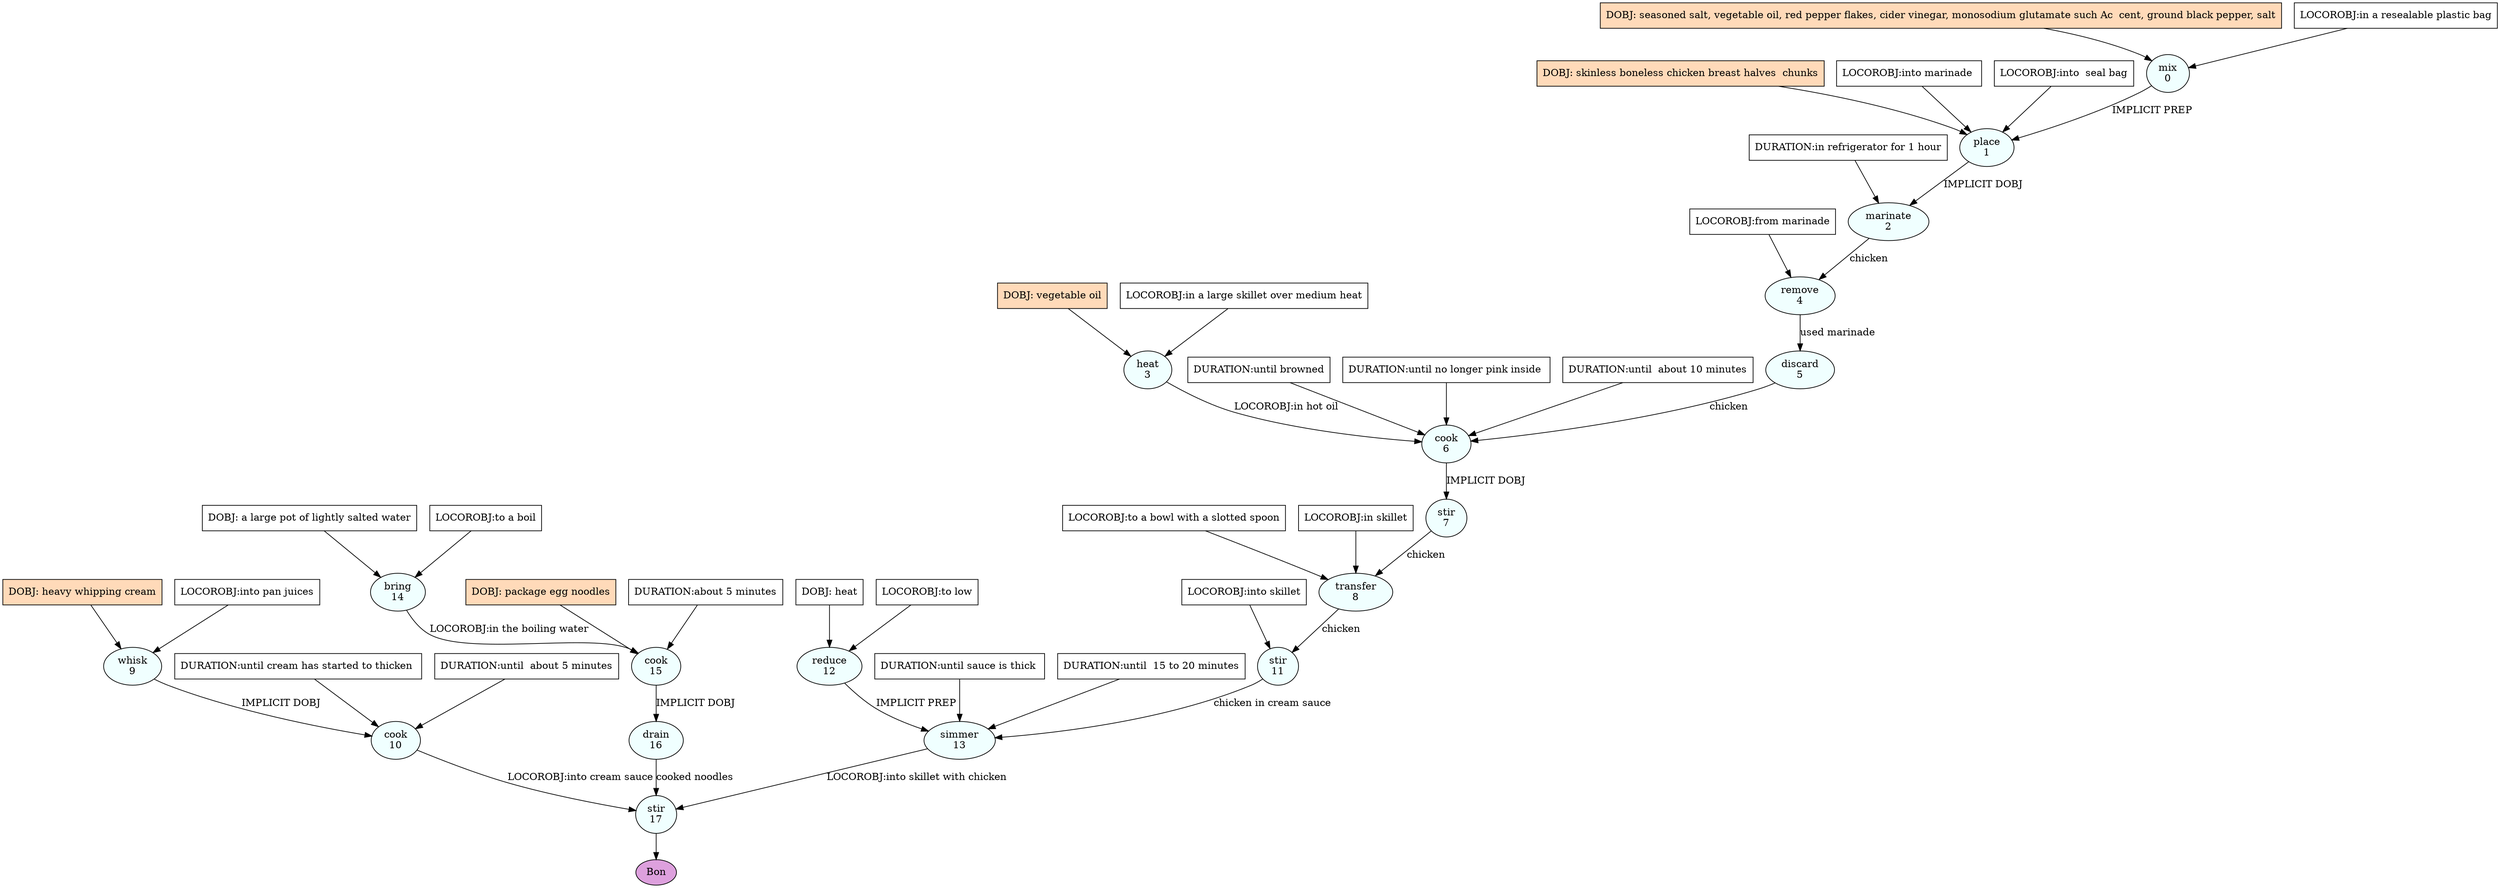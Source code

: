 digraph recipe {
E0[label="mix
0", shape=oval, style=filled, fillcolor=azure]
E1[label="place
1", shape=oval, style=filled, fillcolor=azure]
E2[label="marinate
2", shape=oval, style=filled, fillcolor=azure]
E3[label="heat
3", shape=oval, style=filled, fillcolor=azure]
E4[label="remove
4", shape=oval, style=filled, fillcolor=azure]
E5[label="discard
5", shape=oval, style=filled, fillcolor=azure]
E6[label="cook
6", shape=oval, style=filled, fillcolor=azure]
E7[label="stir
7", shape=oval, style=filled, fillcolor=azure]
E8[label="transfer
8", shape=oval, style=filled, fillcolor=azure]
E9[label="whisk
9", shape=oval, style=filled, fillcolor=azure]
E10[label="cook
10", shape=oval, style=filled, fillcolor=azure]
E11[label="stir
11", shape=oval, style=filled, fillcolor=azure]
E12[label="reduce
12", shape=oval, style=filled, fillcolor=azure]
E13[label="simmer
13", shape=oval, style=filled, fillcolor=azure]
E14[label="bring
14", shape=oval, style=filled, fillcolor=azure]
E15[label="cook
15", shape=oval, style=filled, fillcolor=azure]
E16[label="drain
16", shape=oval, style=filled, fillcolor=azure]
E17[label="stir
17", shape=oval, style=filled, fillcolor=azure]
D9[label="DOBJ: heavy whipping cream", shape=box, style=filled, fillcolor=peachpuff]
D9 -> E9
P9_0[label="LOCOROBJ:into pan juices", shape=box, style=filled, fillcolor=white]
P9_0 -> E9
D0[label="DOBJ: seasoned salt, vegetable oil, red pepper flakes, cider vinegar, monosodium glutamate such Ac  cent, ground black pepper, salt", shape=box, style=filled, fillcolor=peachpuff]
D0 -> E0
P0_0[label="LOCOROBJ:in a resealable plastic bag", shape=box, style=filled, fillcolor=white]
P0_0 -> E0
D3[label="DOBJ: vegetable oil", shape=box, style=filled, fillcolor=peachpuff]
D3 -> E3
P3_0[label="LOCOROBJ:in a large skillet over medium heat", shape=box, style=filled, fillcolor=white]
P3_0 -> E3
D14[label="DOBJ: a large pot of lightly salted water", shape=box, style=filled, fillcolor=white]
D14 -> E14
P14_0[label="LOCOROBJ:to a boil", shape=box, style=filled, fillcolor=white]
P14_0 -> E14
D12[label="DOBJ: heat", shape=box, style=filled, fillcolor=white]
D12 -> E12
P12_0[label="LOCOROBJ:to low", shape=box, style=filled, fillcolor=white]
P12_0 -> E12
D1_ing[label="DOBJ: skinless boneless chicken breast halves  chunks", shape=box, style=filled, fillcolor=peachpuff]
D1_ing -> E1
E0 -> E1 [label="IMPLICIT PREP"]
P1_1_0[label="LOCOROBJ:into marinade ", shape=box, style=filled, fillcolor=white]
P1_1_0 -> E1
P1_1_1[label="LOCOROBJ:into  seal bag", shape=box, style=filled, fillcolor=white]
P1_1_1 -> E1
E1 -> E2 [label="IMPLICIT DOBJ"]
P2_0_0[label="DURATION:in refrigerator for 1 hour", shape=box, style=filled, fillcolor=white]
P2_0_0 -> E2
E2 -> E4 [label="chicken"]
P4_0_0[label="LOCOROBJ:from marinade", shape=box, style=filled, fillcolor=white]
P4_0_0 -> E4
E4 -> E5 [label="used marinade"]
E5 -> E6 [label="chicken"]
E3 -> E6 [label="LOCOROBJ:in hot oil"]
P6_1_0[label="DURATION:until browned", shape=box, style=filled, fillcolor=white]
P6_1_0 -> E6
P6_1_1[label="DURATION:until no longer pink inside ", shape=box, style=filled, fillcolor=white]
P6_1_1 -> E6
P6_1_2[label="DURATION:until  about 10 minutes", shape=box, style=filled, fillcolor=white]
P6_1_2 -> E6
E6 -> E7 [label="IMPLICIT DOBJ"]
E7 -> E8 [label="chicken"]
P8_0_0[label="LOCOROBJ:to a bowl with a slotted spoon", shape=box, style=filled, fillcolor=white]
P8_0_0 -> E8
P8_1_0[label="LOCOROBJ:in skillet", shape=box, style=filled, fillcolor=white]
P8_1_0 -> E8
E9 -> E10 [label="IMPLICIT DOBJ"]
P10_0_0[label="DURATION:until cream has started to thicken ", shape=box, style=filled, fillcolor=white]
P10_0_0 -> E10
P10_0_1[label="DURATION:until  about 5 minutes", shape=box, style=filled, fillcolor=white]
P10_0_1 -> E10
E8 -> E11 [label="chicken"]
P11_0_0[label="LOCOROBJ:into skillet", shape=box, style=filled, fillcolor=white]
P11_0_0 -> E11
E11 -> E13 [label="chicken in cream sauce"]
E12 -> E13 [label="IMPLICIT PREP"]
P13_1_0[label="DURATION:until sauce is thick ", shape=box, style=filled, fillcolor=white]
P13_1_0 -> E13
P13_1_1[label="DURATION:until  15 to 20 minutes", shape=box, style=filled, fillcolor=white]
P13_1_1 -> E13
D15_ing[label="DOBJ: package egg noodles", shape=box, style=filled, fillcolor=peachpuff]
D15_ing -> E15
E14 -> E15 [label="LOCOROBJ:in the boiling water"]
P15_1_0[label="DURATION:about 5 minutes", shape=box, style=filled, fillcolor=white]
P15_1_0 -> E15
E15 -> E16 [label="IMPLICIT DOBJ"]
E16 -> E17 [label="cooked noodles"]
E13 -> E17 [label="LOCOROBJ:into skillet with chicken"]
E10 -> E17 [label="LOCOROBJ:into cream sauce"]
EOR[label="Bon", shape=oval, style=filled, fillcolor=plum]
E17 -> EOR
}
